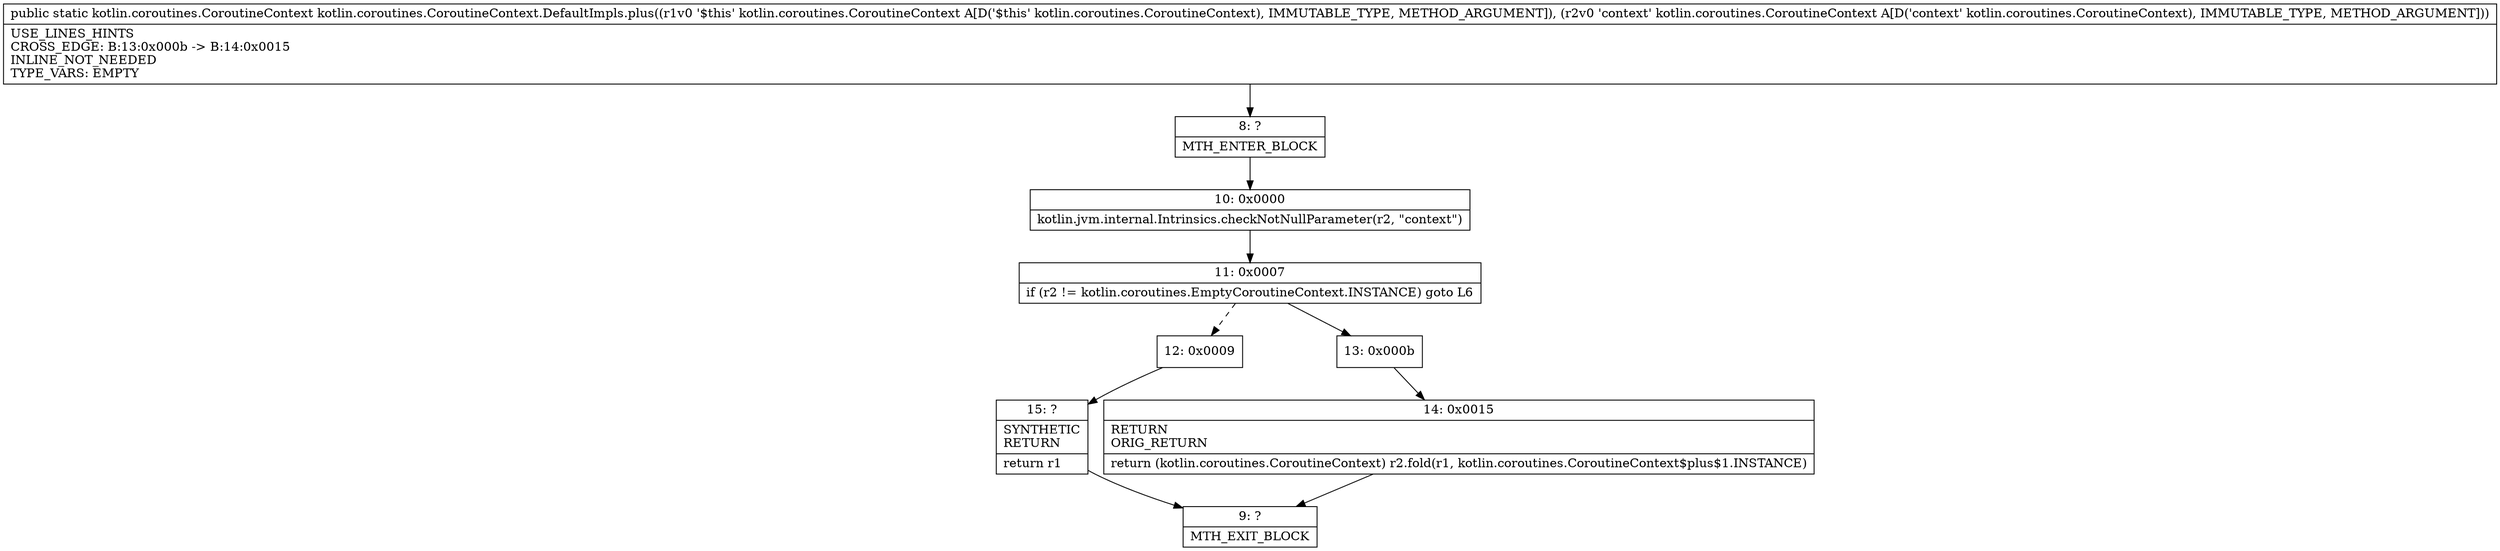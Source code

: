 digraph "CFG forkotlin.coroutines.CoroutineContext.DefaultImpls.plus(Lkotlin\/coroutines\/CoroutineContext;Lkotlin\/coroutines\/CoroutineContext;)Lkotlin\/coroutines\/CoroutineContext;" {
Node_8 [shape=record,label="{8\:\ ?|MTH_ENTER_BLOCK\l}"];
Node_10 [shape=record,label="{10\:\ 0x0000|kotlin.jvm.internal.Intrinsics.checkNotNullParameter(r2, \"context\")\l}"];
Node_11 [shape=record,label="{11\:\ 0x0007|if (r2 != kotlin.coroutines.EmptyCoroutineContext.INSTANCE) goto L6\l}"];
Node_12 [shape=record,label="{12\:\ 0x0009}"];
Node_15 [shape=record,label="{15\:\ ?|SYNTHETIC\lRETURN\l|return r1\l}"];
Node_9 [shape=record,label="{9\:\ ?|MTH_EXIT_BLOCK\l}"];
Node_13 [shape=record,label="{13\:\ 0x000b}"];
Node_14 [shape=record,label="{14\:\ 0x0015|RETURN\lORIG_RETURN\l|return (kotlin.coroutines.CoroutineContext) r2.fold(r1, kotlin.coroutines.CoroutineContext$plus$1.INSTANCE)\l}"];
MethodNode[shape=record,label="{public static kotlin.coroutines.CoroutineContext kotlin.coroutines.CoroutineContext.DefaultImpls.plus((r1v0 '$this' kotlin.coroutines.CoroutineContext A[D('$this' kotlin.coroutines.CoroutineContext), IMMUTABLE_TYPE, METHOD_ARGUMENT]), (r2v0 'context' kotlin.coroutines.CoroutineContext A[D('context' kotlin.coroutines.CoroutineContext), IMMUTABLE_TYPE, METHOD_ARGUMENT]))  | USE_LINES_HINTS\lCROSS_EDGE: B:13:0x000b \-\> B:14:0x0015\lINLINE_NOT_NEEDED\lTYPE_VARS: EMPTY\l}"];
MethodNode -> Node_8;Node_8 -> Node_10;
Node_10 -> Node_11;
Node_11 -> Node_12[style=dashed];
Node_11 -> Node_13;
Node_12 -> Node_15;
Node_15 -> Node_9;
Node_13 -> Node_14;
Node_14 -> Node_9;
}

